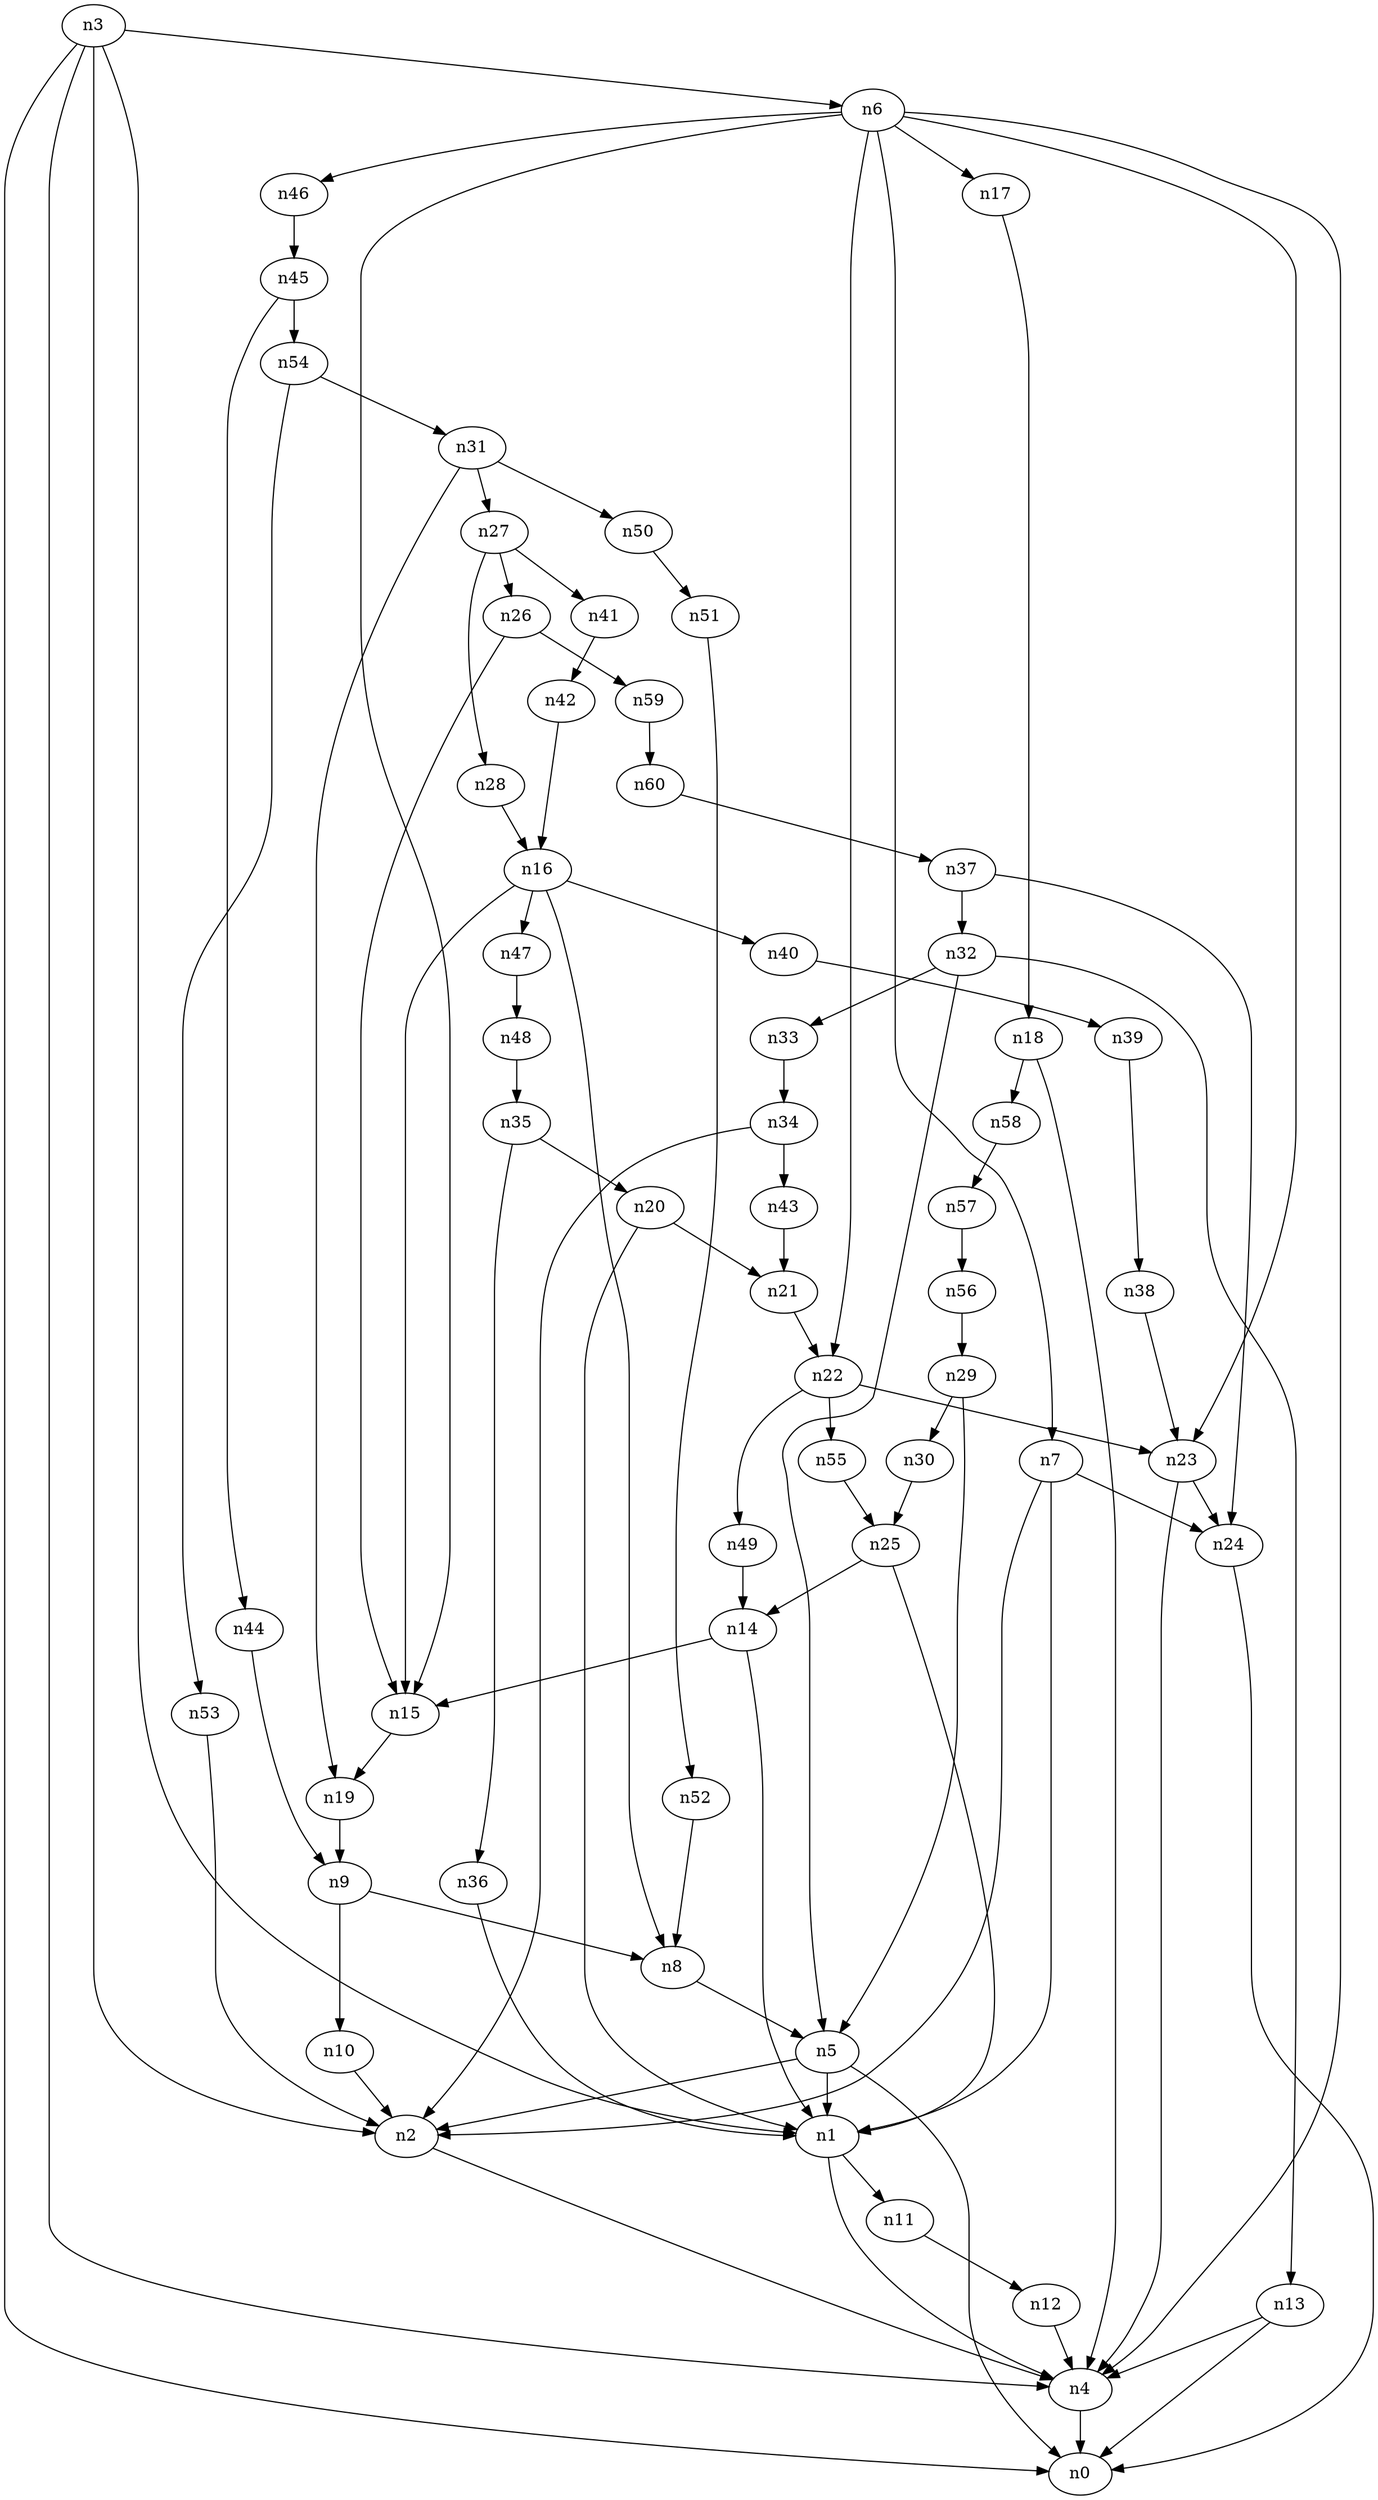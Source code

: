 digraph G {
	n1 -> n4	 [_graphml_id=e4];
	n1 -> n11	 [_graphml_id=e18];
	n2 -> n4	 [_graphml_id=e7];
	n3 -> n0	 [_graphml_id=e0];
	n3 -> n1	 [_graphml_id=e3];
	n3 -> n2	 [_graphml_id=e6];
	n3 -> n4	 [_graphml_id=e23];
	n3 -> n6	 [_graphml_id=e9];
	n4 -> n0	 [_graphml_id=e1];
	n5 -> n0	 [_graphml_id=e2];
	n5 -> n1	 [_graphml_id=e5];
	n5 -> n2	 [_graphml_id=e8];
	n6 -> n4	 [_graphml_id=e10];
	n6 -> n7	 [_graphml_id=e13];
	n6 -> n15	 [_graphml_id=e33];
	n6 -> n17	 [_graphml_id=e28];
	n6 -> n22	 [_graphml_id=e37];
	n6 -> n23	 [_graphml_id=e72];
	n6 -> n46	 [_graphml_id=e76];
	n7 -> n1	 [_graphml_id=e12];
	n7 -> n2	 [_graphml_id=e11];
	n7 -> n24	 [_graphml_id=e82];
	n8 -> n5	 [_graphml_id=e14];
	n9 -> n8	 [_graphml_id=e15];
	n9 -> n10	 [_graphml_id=e16];
	n10 -> n2	 [_graphml_id=e17];
	n11 -> n12	 [_graphml_id=e19];
	n12 -> n4	 [_graphml_id=e20];
	n13 -> n0	 [_graphml_id=e22];
	n13 -> n4	 [_graphml_id=e21];
	n14 -> n1	 [_graphml_id=e24];
	n14 -> n15	 [_graphml_id=e25];
	n15 -> n19	 [_graphml_id=e32];
	n16 -> n8	 [_graphml_id=e27];
	n16 -> n15	 [_graphml_id=e26];
	n16 -> n40	 [_graphml_id=e66];
	n16 -> n47	 [_graphml_id=e77];
	n17 -> n18	 [_graphml_id=e29];
	n18 -> n4	 [_graphml_id=e30];
	n18 -> n58	 [_graphml_id=e96];
	n19 -> n9	 [_graphml_id=e31];
	n20 -> n1	 [_graphml_id=e34];
	n20 -> n21	 [_graphml_id=e35];
	n21 -> n22	 [_graphml_id=e36];
	n22 -> n23	 [_graphml_id=e52];
	n22 -> n49	 [_graphml_id=e81];
	n22 -> n55	 [_graphml_id=e91];
	n23 -> n4	 [_graphml_id=e38];
	n23 -> n24	 [_graphml_id=e39];
	n24 -> n0	 [_graphml_id=e40];
	n25 -> n1	 [_graphml_id=e41];
	n25 -> n14	 [_graphml_id=e42];
	n26 -> n15	 [_graphml_id=e43];
	n26 -> n59	 [_graphml_id=e97];
	n27 -> n26	 [_graphml_id=e44];
	n27 -> n28	 [_graphml_id=e45];
	n27 -> n41	 [_graphml_id=e67];
	n28 -> n16	 [_graphml_id=e46];
	n29 -> n5	 [_graphml_id=e47];
	n29 -> n30	 [_graphml_id=e48];
	n30 -> n25	 [_graphml_id=e49];
	n31 -> n19	 [_graphml_id=e51];
	n31 -> n27	 [_graphml_id=e50];
	n31 -> n50	 [_graphml_id=e83];
	n32 -> n5	 [_graphml_id=e62];
	n32 -> n13	 [_graphml_id=e53];
	n32 -> n33	 [_graphml_id=e54];
	n33 -> n34	 [_graphml_id=e55];
	n34 -> n2	 [_graphml_id=e56];
	n34 -> n43	 [_graphml_id=e71];
	n35 -> n20	 [_graphml_id=e57];
	n35 -> n36	 [_graphml_id=e58];
	n36 -> n1	 [_graphml_id=e59];
	n37 -> n24	 [_graphml_id=e61];
	n37 -> n32	 [_graphml_id=e60];
	n38 -> n23	 [_graphml_id=e63];
	n39 -> n38	 [_graphml_id=e64];
	n40 -> n39	 [_graphml_id=e65];
	n41 -> n42	 [_graphml_id=e68];
	n42 -> n16	 [_graphml_id=e69];
	n43 -> n21	 [_graphml_id=e70];
	n44 -> n9	 [_graphml_id=e73];
	n45 -> n44	 [_graphml_id=e74];
	n45 -> n54	 [_graphml_id=e89];
	n46 -> n45	 [_graphml_id=e75];
	n47 -> n48	 [_graphml_id=e78];
	n48 -> n35	 [_graphml_id=e79];
	n49 -> n14	 [_graphml_id=e80];
	n50 -> n51	 [_graphml_id=e84];
	n51 -> n52	 [_graphml_id=e85];
	n52 -> n8	 [_graphml_id=e86];
	n53 -> n2	 [_graphml_id=e87];
	n54 -> n31	 [_graphml_id=e92];
	n54 -> n53	 [_graphml_id=e88];
	n55 -> n25	 [_graphml_id=e90];
	n56 -> n29	 [_graphml_id=e93];
	n57 -> n56	 [_graphml_id=e94];
	n58 -> n57	 [_graphml_id=e95];
	n59 -> n60	 [_graphml_id=e98];
	n60 -> n37	 [_graphml_id=e99];
}
